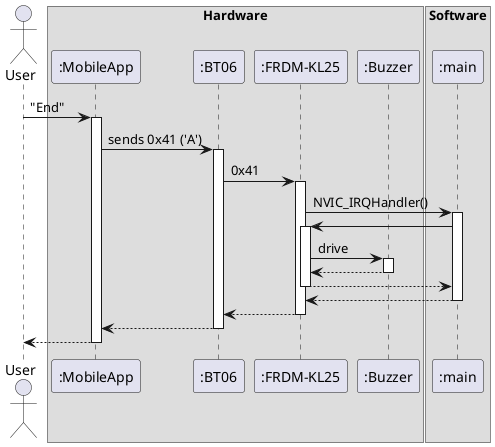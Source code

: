 @startuml

autoactivate on

actor User
box Hardware
participant ":MobileApp" as app
participant ":BT06" as BT
participant ":FRDM-KL25" as FRDM
participant ":Buzzer" as buzzer
end box

box Software
participant ":main" as main
end box

User -> app : "End"
app -> BT : sends 0x41 ('A')
BT -> FRDM : 0x41
FRDM -> main : NVIC_IRQHandler()
main -> FRDM
FRDM -> buzzer : drive
buzzer --> FRDM
FRDM --> main
main --> FRDM
FRDM --> BT
BT --> app
app --> User

@enduml